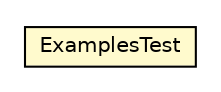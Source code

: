 #!/usr/local/bin/dot
#
# Class diagram 
# Generated by UMLGraph version R5_6_6-8-g8d7759 (http://www.umlgraph.org/)
#

digraph G {
	edge [fontname="Helvetica",fontsize=10,labelfontname="Helvetica",labelfontsize=10];
	node [fontname="Helvetica",fontsize=10,shape=plaintext];
	nodesep=0.25;
	ranksep=0.5;
	// org.dayatang.dsrouter.datasource.examples.test.ExamplesTest
	c24317 [label=<<table title="org.dayatang.dsrouter.datasource.examples.test.ExamplesTest" border="0" cellborder="1" cellspacing="0" cellpadding="2" port="p" bgcolor="lemonChiffon" href="./ExamplesTest.html">
		<tr><td><table border="0" cellspacing="0" cellpadding="1">
<tr><td align="center" balign="center"> ExamplesTest </td></tr>
		</table></td></tr>
		</table>>, URL="./ExamplesTest.html", fontname="Helvetica", fontcolor="black", fontsize=10.0];
}

